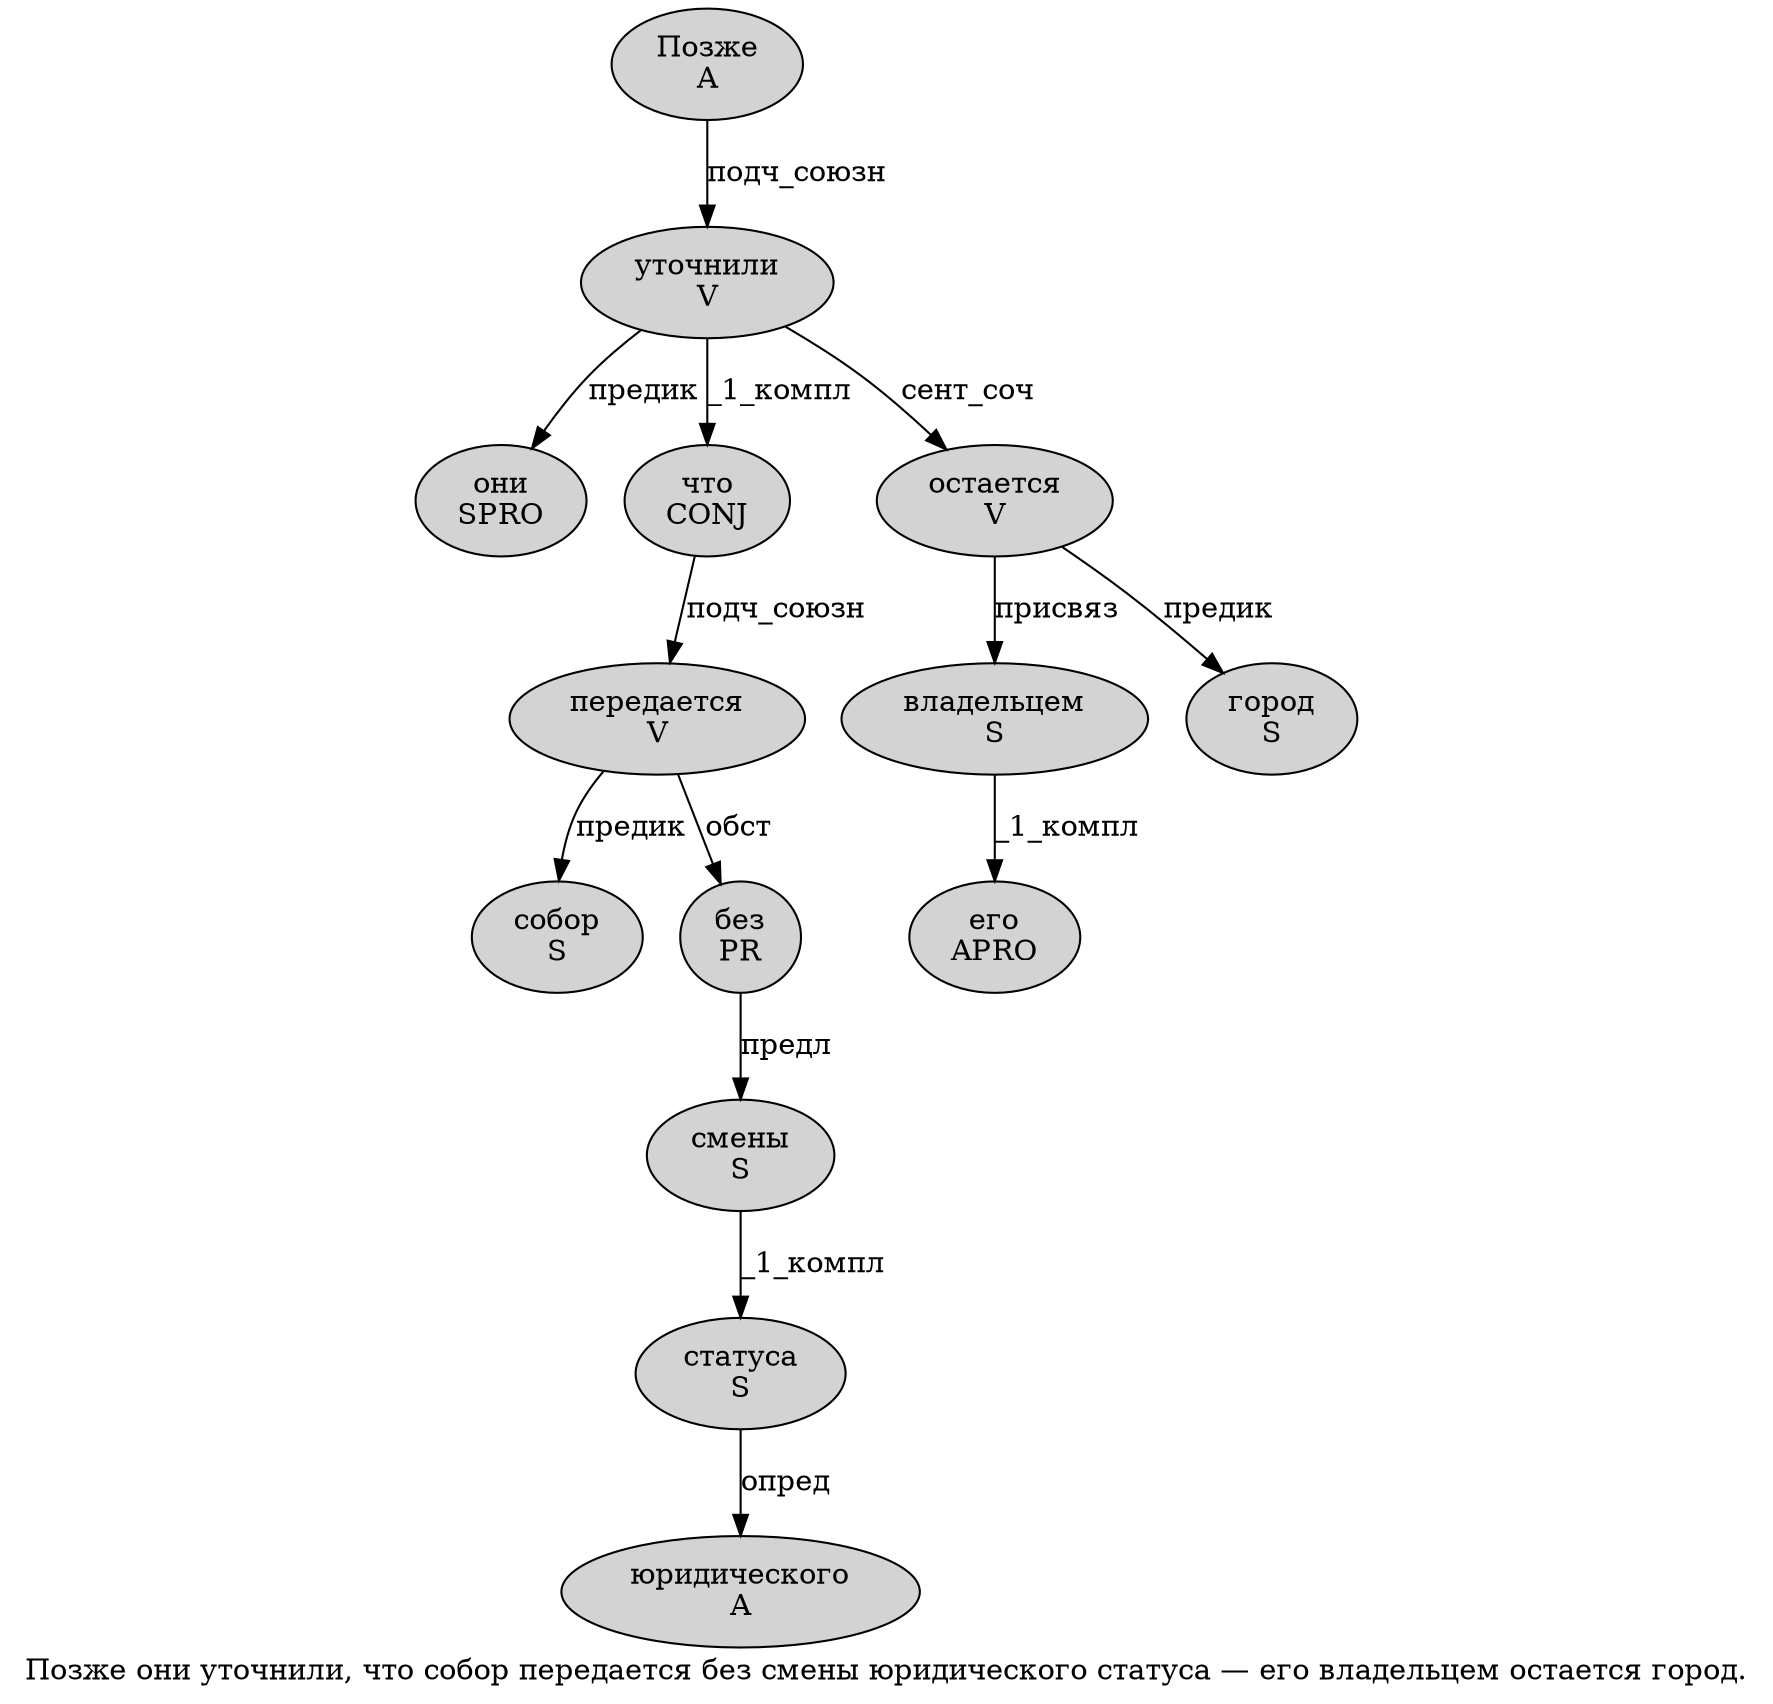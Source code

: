 digraph SENTENCE_434 {
	graph [label="Позже они уточнили, что собор передается без смены юридического статуса — его владельцем остается город."]
	node [style=filled]
		0 [label="Позже
A" color="" fillcolor=lightgray penwidth=1 shape=ellipse]
		1 [label="они
SPRO" color="" fillcolor=lightgray penwidth=1 shape=ellipse]
		2 [label="уточнили
V" color="" fillcolor=lightgray penwidth=1 shape=ellipse]
		4 [label="что
CONJ" color="" fillcolor=lightgray penwidth=1 shape=ellipse]
		5 [label="собор
S" color="" fillcolor=lightgray penwidth=1 shape=ellipse]
		6 [label="передается
V" color="" fillcolor=lightgray penwidth=1 shape=ellipse]
		7 [label="без
PR" color="" fillcolor=lightgray penwidth=1 shape=ellipse]
		8 [label="смены
S" color="" fillcolor=lightgray penwidth=1 shape=ellipse]
		9 [label="юридического
A" color="" fillcolor=lightgray penwidth=1 shape=ellipse]
		10 [label="статуса
S" color="" fillcolor=lightgray penwidth=1 shape=ellipse]
		12 [label="его
APRO" color="" fillcolor=lightgray penwidth=1 shape=ellipse]
		13 [label="владельцем
S" color="" fillcolor=lightgray penwidth=1 shape=ellipse]
		14 [label="остается
V" color="" fillcolor=lightgray penwidth=1 shape=ellipse]
		15 [label="город
S" color="" fillcolor=lightgray penwidth=1 shape=ellipse]
			7 -> 8 [label="предл"]
			13 -> 12 [label="_1_компл"]
			6 -> 5 [label="предик"]
			6 -> 7 [label="обст"]
			0 -> 2 [label="подч_союзн"]
			10 -> 9 [label="опред"]
			8 -> 10 [label="_1_компл"]
			2 -> 1 [label="предик"]
			2 -> 4 [label="_1_компл"]
			2 -> 14 [label="сент_соч"]
			14 -> 13 [label="присвяз"]
			14 -> 15 [label="предик"]
			4 -> 6 [label="подч_союзн"]
}